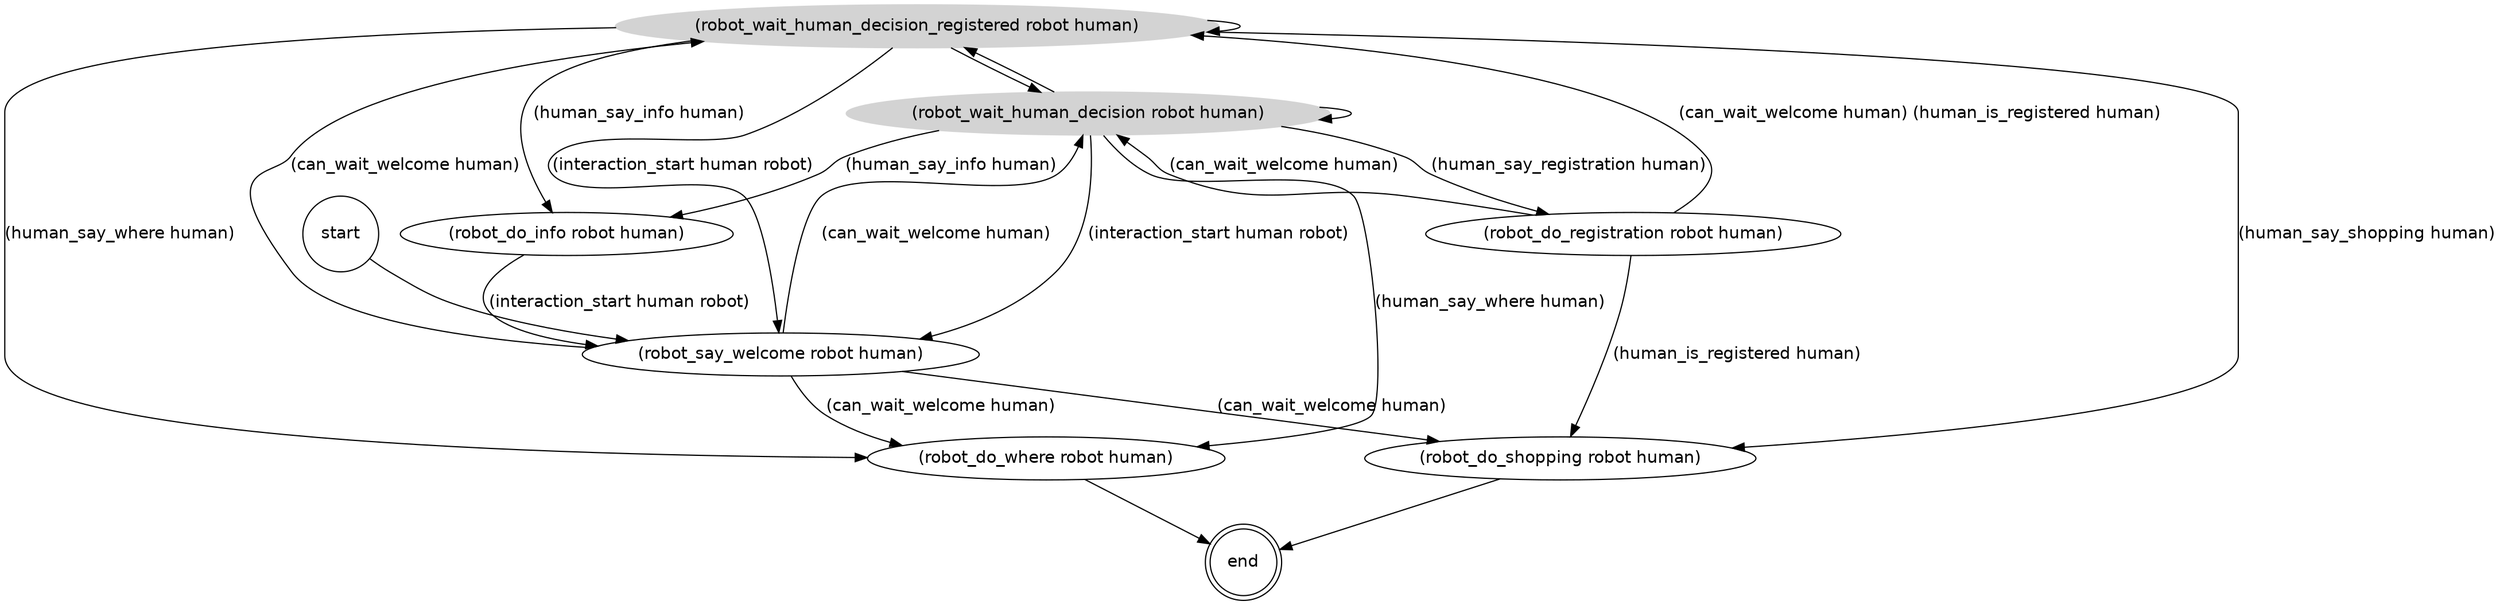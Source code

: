 strict digraph "" {
	graph [fontname=helvetica];
	node [fontname=helvetica,
		label="\N",
		shape=ellipse
	];
	edge [fontname=helvetica];
	"(end)"	 [label=end,
		peripheries=2,
		shape=circle];
	"(robot_do_where robot human)" -> "(end)";
	"(robot_do_shopping robot human)" -> "(end)";
	"(robot_wait_human_decision_registered robot human)"	 [color=lightgrey,
		style=filled];
	"(robot_wait_human_decision_registered robot human)" -> "(robot_do_where robot human)"	 [label="(human_say_where human)"];
	"(robot_wait_human_decision_registered robot human)" -> "(robot_do_shopping robot human)"	 [label="(human_say_shopping human)"];
	"(robot_wait_human_decision_registered robot human)" -> "(robot_wait_human_decision_registered robot human)";
	"(robot_wait_human_decision robot human)"	 [color=lightgrey,
		style=filled];
	"(robot_wait_human_decision_registered robot human)" -> "(robot_wait_human_decision robot human)";
	"(robot_wait_human_decision_registered robot human)" -> "(robot_do_info robot human)"	 [label="(human_say_info human)"];
	"(robot_wait_human_decision_registered robot human)" -> "(robot_say_welcome robot human)"	 [label="(interaction_start human robot)"];
	"(robot_wait_human_decision robot human)" -> "(robot_do_where robot human)"	 [label="(human_say_where human)"];
	"(robot_wait_human_decision robot human)" -> "(robot_wait_human_decision_registered robot human)";
	"(robot_wait_human_decision robot human)" -> "(robot_wait_human_decision robot human)";
	"(robot_wait_human_decision robot human)" -> "(robot_do_info robot human)"	 [label="(human_say_info human)"];
	"(robot_wait_human_decision robot human)" -> "(robot_say_welcome robot human)"	 [label="(interaction_start human robot)"];
	"(robot_wait_human_decision robot human)" -> "(robot_do_registration robot human)"	 [label="(human_say_registration human)"];
	"(robot_do_info robot human)" -> "(robot_say_welcome robot human)"	 [label="(interaction_start human robot)"];
	"(robot_say_welcome robot human)" -> "(robot_do_where robot human)"	 [label="(can_wait_welcome human)"];
	"(robot_say_welcome robot human)" -> "(robot_do_shopping robot human)"	 [label="(can_wait_welcome human)"];
	"(robot_say_welcome robot human)" -> "(robot_wait_human_decision_registered robot human)"	 [label="(can_wait_welcome human)"];
	"(robot_say_welcome robot human)" -> "(robot_wait_human_decision robot human)"	 [label="(can_wait_welcome human)"];
	"(robot_do_registration robot human)" -> "(robot_do_shopping robot human)"	 [label="(human_is_registered human)"];
	"(robot_do_registration robot human)" -> "(robot_wait_human_decision_registered robot human)"	 [label="(can_wait_welcome human) (human_is_registered human)"];
	"(robot_do_registration robot human)" -> "(robot_wait_human_decision robot human)"	 [label="(can_wait_welcome human)"];
	"(start)"	 [label=start,
		peripheries=1,
		shape=circle];
	"(start)" -> "(robot_say_welcome robot human)";
}

